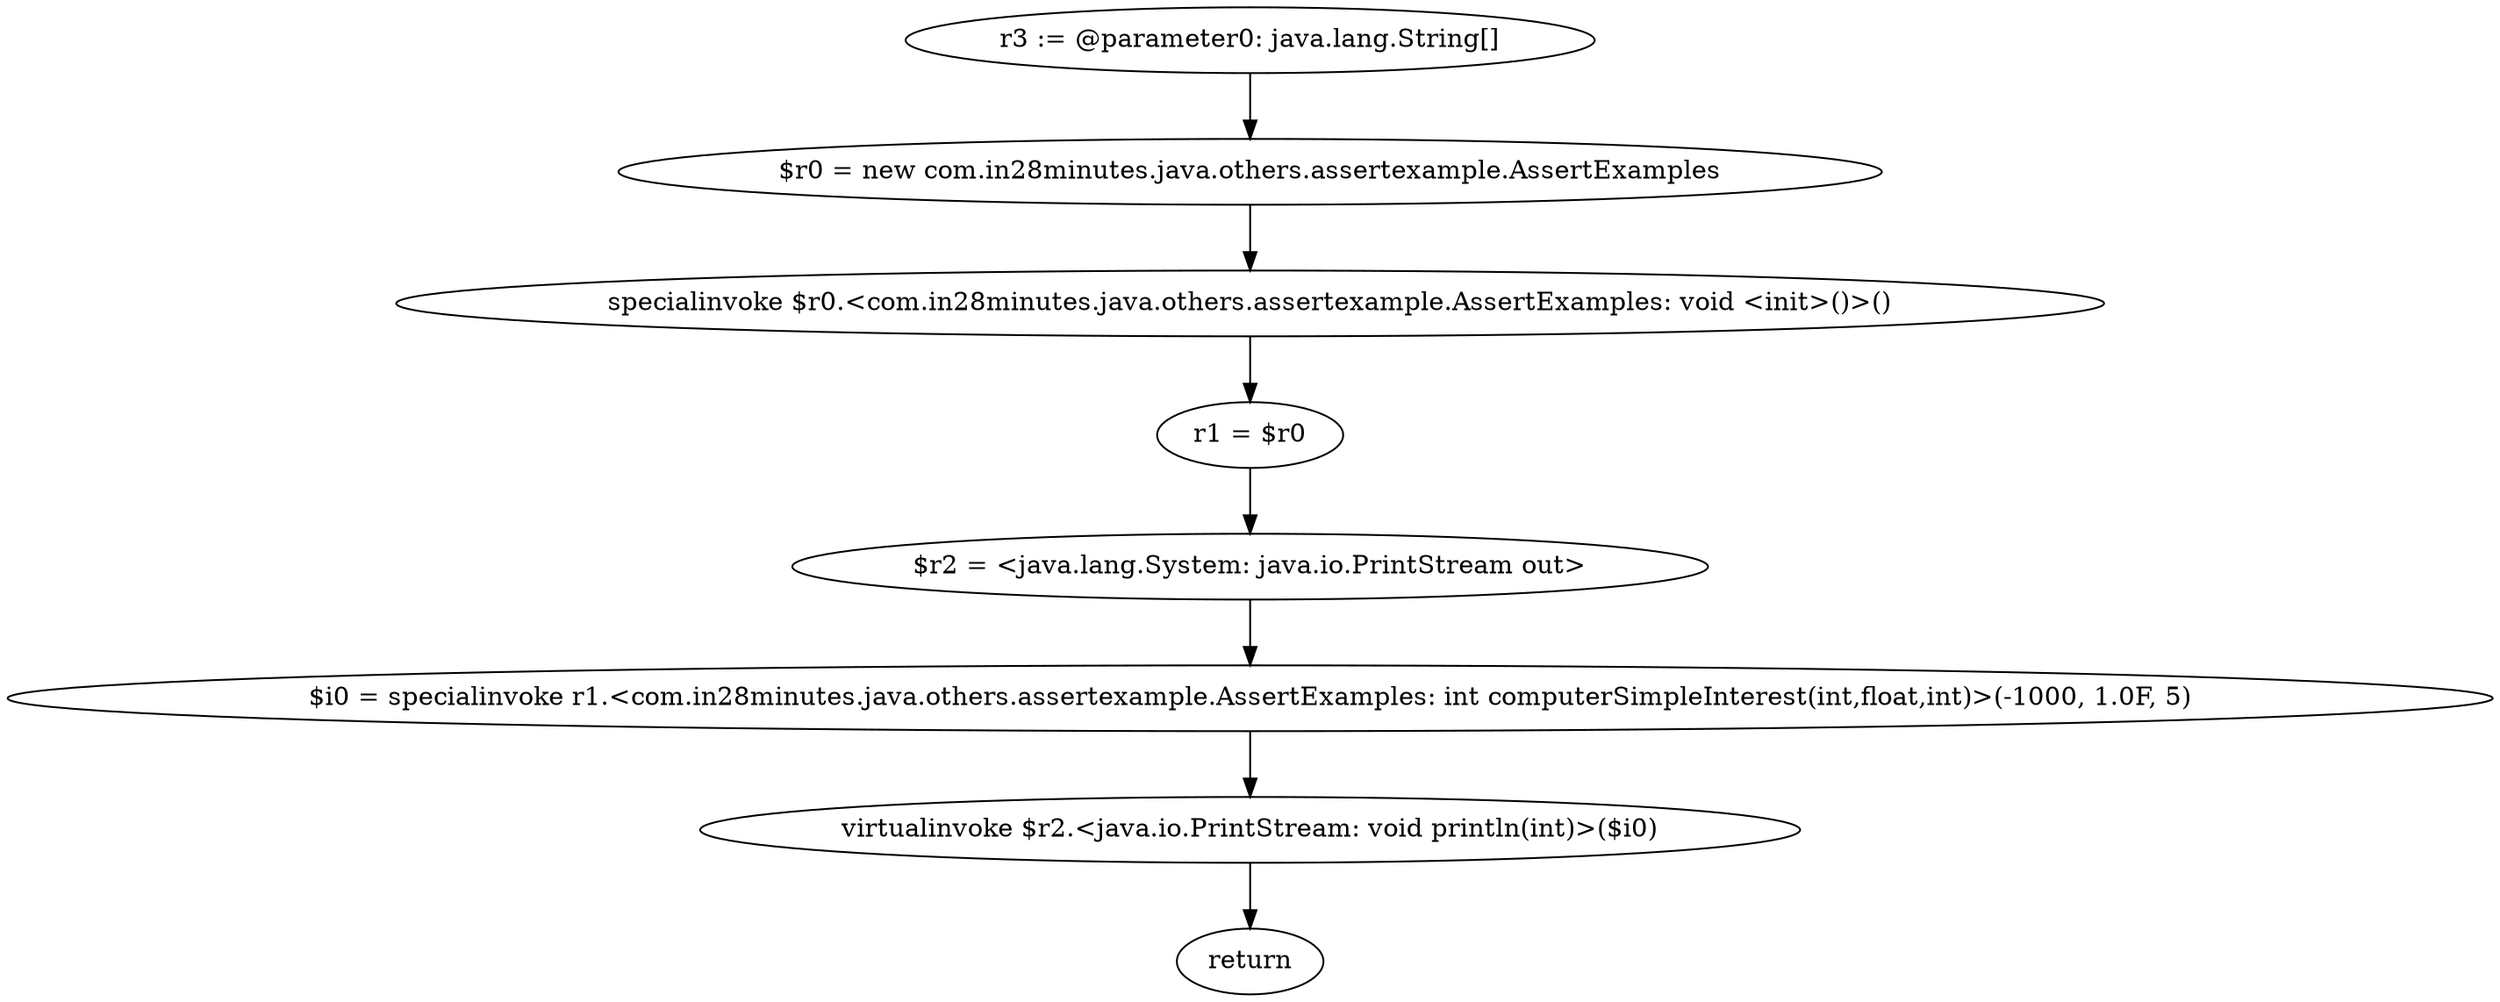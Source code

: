 digraph "unitGraph" {
    "r3 := @parameter0: java.lang.String[]"
    "$r0 = new com.in28minutes.java.others.assertexample.AssertExamples"
    "specialinvoke $r0.<com.in28minutes.java.others.assertexample.AssertExamples: void <init>()>()"
    "r1 = $r0"
    "$r2 = <java.lang.System: java.io.PrintStream out>"
    "$i0 = specialinvoke r1.<com.in28minutes.java.others.assertexample.AssertExamples: int computerSimpleInterest(int,float,int)>(-1000, 1.0F, 5)"
    "virtualinvoke $r2.<java.io.PrintStream: void println(int)>($i0)"
    "return"
    "r3 := @parameter0: java.lang.String[]"->"$r0 = new com.in28minutes.java.others.assertexample.AssertExamples";
    "$r0 = new com.in28minutes.java.others.assertexample.AssertExamples"->"specialinvoke $r0.<com.in28minutes.java.others.assertexample.AssertExamples: void <init>()>()";
    "specialinvoke $r0.<com.in28minutes.java.others.assertexample.AssertExamples: void <init>()>()"->"r1 = $r0";
    "r1 = $r0"->"$r2 = <java.lang.System: java.io.PrintStream out>";
    "$r2 = <java.lang.System: java.io.PrintStream out>"->"$i0 = specialinvoke r1.<com.in28minutes.java.others.assertexample.AssertExamples: int computerSimpleInterest(int,float,int)>(-1000, 1.0F, 5)";
    "$i0 = specialinvoke r1.<com.in28minutes.java.others.assertexample.AssertExamples: int computerSimpleInterest(int,float,int)>(-1000, 1.0F, 5)"->"virtualinvoke $r2.<java.io.PrintStream: void println(int)>($i0)";
    "virtualinvoke $r2.<java.io.PrintStream: void println(int)>($i0)"->"return";
}
